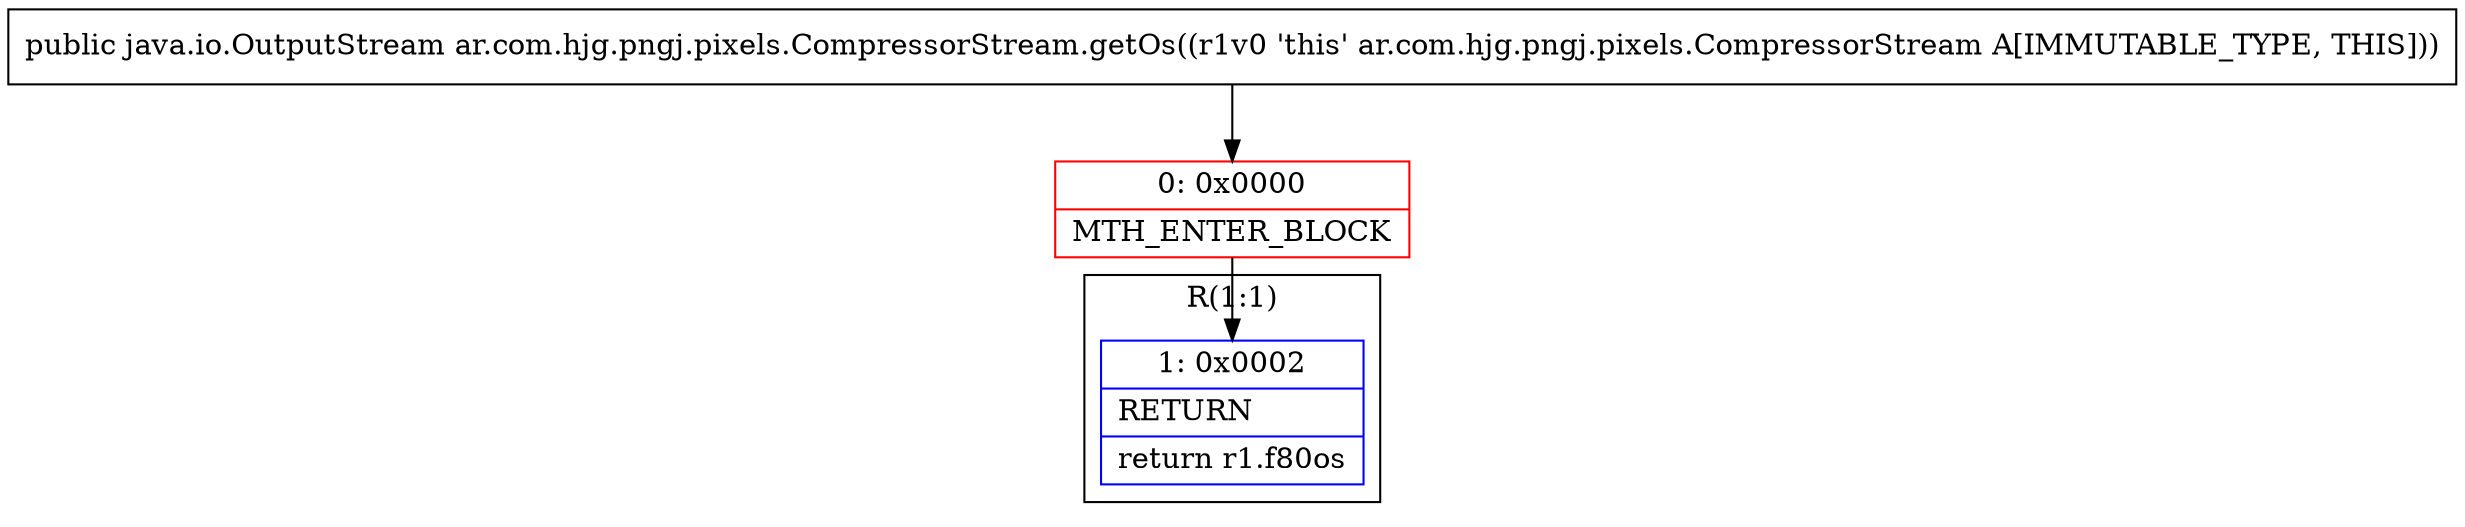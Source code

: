 digraph "CFG forar.com.hjg.pngj.pixels.CompressorStream.getOs()Ljava\/io\/OutputStream;" {
subgraph cluster_Region_867984623 {
label = "R(1:1)";
node [shape=record,color=blue];
Node_1 [shape=record,label="{1\:\ 0x0002|RETURN\l|return r1.f80os\l}"];
}
Node_0 [shape=record,color=red,label="{0\:\ 0x0000|MTH_ENTER_BLOCK\l}"];
MethodNode[shape=record,label="{public java.io.OutputStream ar.com.hjg.pngj.pixels.CompressorStream.getOs((r1v0 'this' ar.com.hjg.pngj.pixels.CompressorStream A[IMMUTABLE_TYPE, THIS])) }"];
MethodNode -> Node_0;
Node_0 -> Node_1;
}


